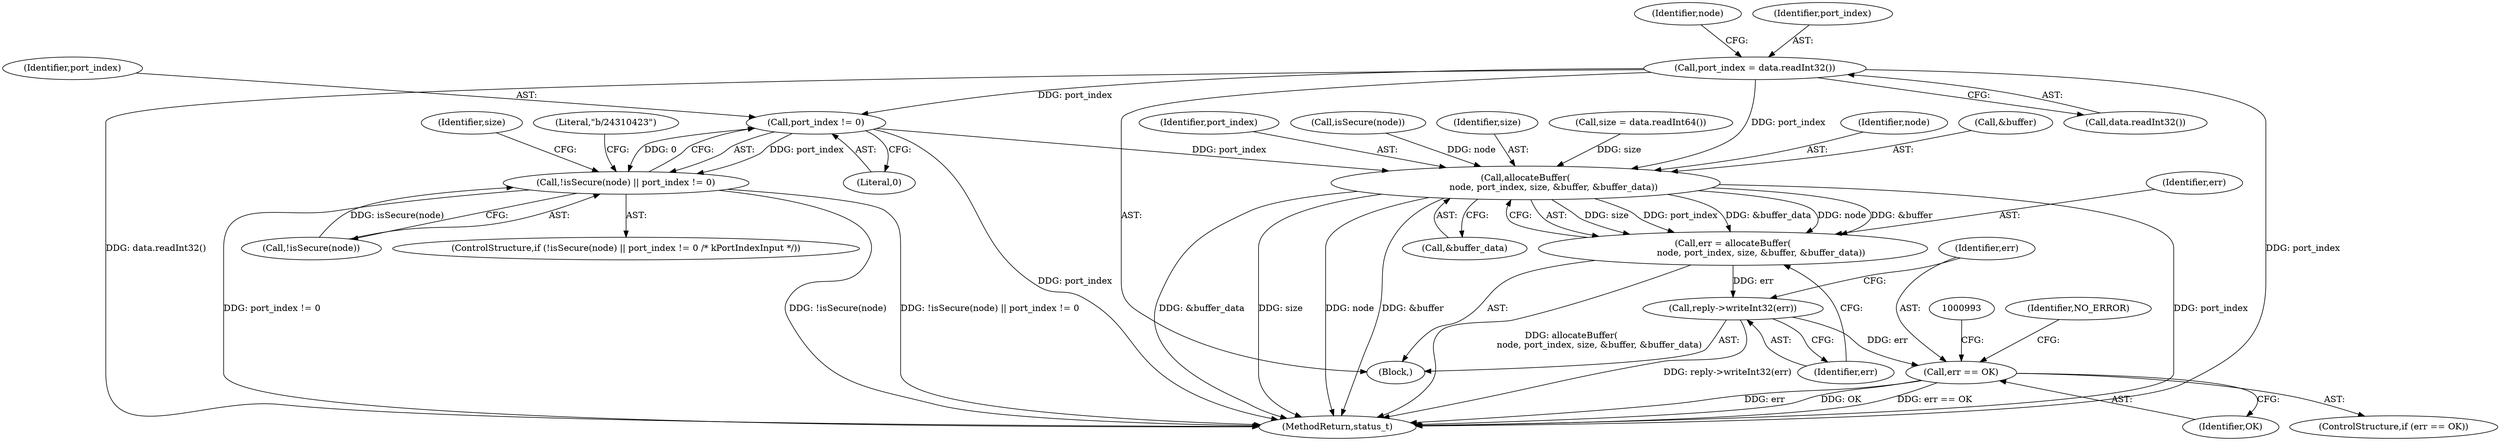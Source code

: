 digraph "0_Android_8d87321b704cb3f88e8cae668937d001fd63d5e3@API" {
"1000949" [label="(Call,port_index = data.readInt32())"];
"1000957" [label="(Call,port_index != 0)"];
"1000953" [label="(Call,!isSecure(node) || port_index != 0)"];
"1000976" [label="(Call,allocateBuffer(\n                    node, port_index, size, &buffer, &buffer_data))"];
"1000974" [label="(Call,err = allocateBuffer(\n                    node, port_index, size, &buffer, &buffer_data))"];
"1000984" [label="(Call,reply->writeInt32(err))"];
"1000987" [label="(Call,err == OK)"];
"1000976" [label="(Call,allocateBuffer(\n                    node, port_index, size, &buffer, &buffer_data))"];
"1000982" [label="(Call,&buffer_data)"];
"1000987" [label="(Call,err == OK)"];
"1001207" [label="(MethodReturn,status_t)"];
"1000989" [label="(Identifier,OK)"];
"1000953" [label="(Call,!isSecure(node) || port_index != 0)"];
"1000949" [label="(Call,port_index = data.readInt32())"];
"1000969" [label="(Identifier,size)"];
"1001000" [label="(Identifier,NO_ERROR)"];
"1000986" [label="(ControlStructure,if (err == OK))"];
"1000975" [label="(Identifier,err)"];
"1000956" [label="(Identifier,node)"];
"1000977" [label="(Identifier,node)"];
"1000980" [label="(Call,&buffer)"];
"1000978" [label="(Identifier,port_index)"];
"1000954" [label="(Call,!isSecure(node))"];
"1000958" [label="(Identifier,port_index)"];
"1000955" [label="(Call,isSecure(node))"];
"1000985" [label="(Identifier,err)"];
"1000974" [label="(Call,err = allocateBuffer(\n                    node, port_index, size, &buffer, &buffer_data))"];
"1000959" [label="(Literal,0)"];
"1000979" [label="(Identifier,size)"];
"1000988" [label="(Identifier,err)"];
"1000962" [label="(Literal,\"b/24310423\")"];
"1000950" [label="(Identifier,port_index)"];
"1000937" [label="(Block,)"];
"1000984" [label="(Call,reply->writeInt32(err))"];
"1000968" [label="(Call,size = data.readInt64())"];
"1000957" [label="(Call,port_index != 0)"];
"1000951" [label="(Call,data.readInt32())"];
"1000952" [label="(ControlStructure,if (!isSecure(node) || port_index != 0 /* kPortIndexInput */))"];
"1000949" -> "1000937"  [label="AST: "];
"1000949" -> "1000951"  [label="CFG: "];
"1000950" -> "1000949"  [label="AST: "];
"1000951" -> "1000949"  [label="AST: "];
"1000956" -> "1000949"  [label="CFG: "];
"1000949" -> "1001207"  [label="DDG: port_index"];
"1000949" -> "1001207"  [label="DDG: data.readInt32()"];
"1000949" -> "1000957"  [label="DDG: port_index"];
"1000949" -> "1000976"  [label="DDG: port_index"];
"1000957" -> "1000953"  [label="AST: "];
"1000957" -> "1000959"  [label="CFG: "];
"1000958" -> "1000957"  [label="AST: "];
"1000959" -> "1000957"  [label="AST: "];
"1000953" -> "1000957"  [label="CFG: "];
"1000957" -> "1001207"  [label="DDG: port_index"];
"1000957" -> "1000953"  [label="DDG: port_index"];
"1000957" -> "1000953"  [label="DDG: 0"];
"1000957" -> "1000976"  [label="DDG: port_index"];
"1000953" -> "1000952"  [label="AST: "];
"1000953" -> "1000954"  [label="CFG: "];
"1000954" -> "1000953"  [label="AST: "];
"1000962" -> "1000953"  [label="CFG: "];
"1000969" -> "1000953"  [label="CFG: "];
"1000953" -> "1001207"  [label="DDG: !isSecure(node) || port_index != 0"];
"1000953" -> "1001207"  [label="DDG: port_index != 0"];
"1000953" -> "1001207"  [label="DDG: !isSecure(node)"];
"1000954" -> "1000953"  [label="DDG: isSecure(node)"];
"1000976" -> "1000974"  [label="AST: "];
"1000976" -> "1000982"  [label="CFG: "];
"1000977" -> "1000976"  [label="AST: "];
"1000978" -> "1000976"  [label="AST: "];
"1000979" -> "1000976"  [label="AST: "];
"1000980" -> "1000976"  [label="AST: "];
"1000982" -> "1000976"  [label="AST: "];
"1000974" -> "1000976"  [label="CFG: "];
"1000976" -> "1001207"  [label="DDG: &buffer_data"];
"1000976" -> "1001207"  [label="DDG: size"];
"1000976" -> "1001207"  [label="DDG: node"];
"1000976" -> "1001207"  [label="DDG: &buffer"];
"1000976" -> "1001207"  [label="DDG: port_index"];
"1000976" -> "1000974"  [label="DDG: size"];
"1000976" -> "1000974"  [label="DDG: port_index"];
"1000976" -> "1000974"  [label="DDG: &buffer_data"];
"1000976" -> "1000974"  [label="DDG: node"];
"1000976" -> "1000974"  [label="DDG: &buffer"];
"1000955" -> "1000976"  [label="DDG: node"];
"1000968" -> "1000976"  [label="DDG: size"];
"1000974" -> "1000937"  [label="AST: "];
"1000975" -> "1000974"  [label="AST: "];
"1000985" -> "1000974"  [label="CFG: "];
"1000974" -> "1001207"  [label="DDG: allocateBuffer(\n                    node, port_index, size, &buffer, &buffer_data)"];
"1000974" -> "1000984"  [label="DDG: err"];
"1000984" -> "1000937"  [label="AST: "];
"1000984" -> "1000985"  [label="CFG: "];
"1000985" -> "1000984"  [label="AST: "];
"1000988" -> "1000984"  [label="CFG: "];
"1000984" -> "1001207"  [label="DDG: reply->writeInt32(err)"];
"1000984" -> "1000987"  [label="DDG: err"];
"1000987" -> "1000986"  [label="AST: "];
"1000987" -> "1000989"  [label="CFG: "];
"1000988" -> "1000987"  [label="AST: "];
"1000989" -> "1000987"  [label="AST: "];
"1000993" -> "1000987"  [label="CFG: "];
"1001000" -> "1000987"  [label="CFG: "];
"1000987" -> "1001207"  [label="DDG: err"];
"1000987" -> "1001207"  [label="DDG: OK"];
"1000987" -> "1001207"  [label="DDG: err == OK"];
}

